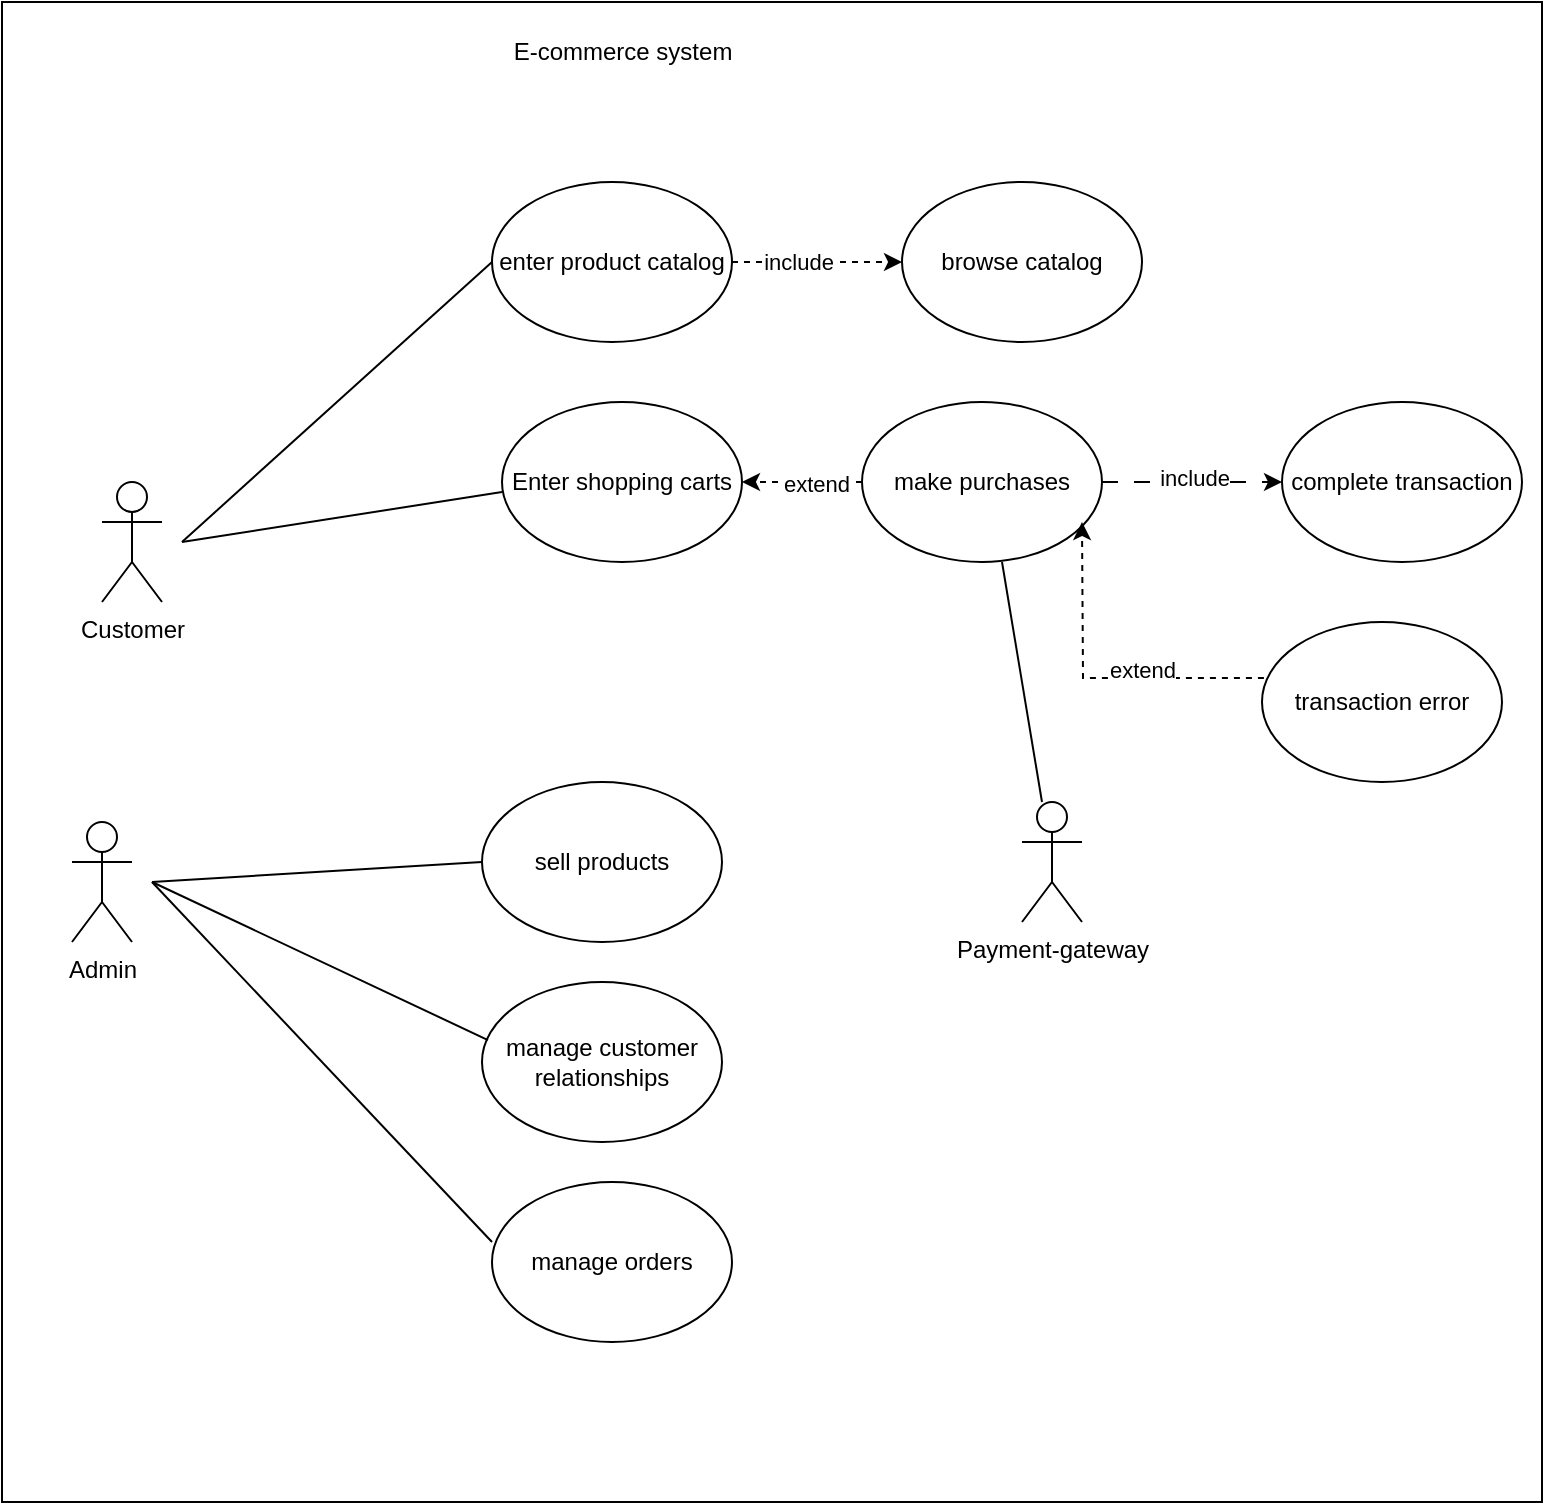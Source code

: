<mxfile version="28.2.5">
  <diagram name="Page-1" id="jIhs1a7BguIBXvsB0KyY">
    <mxGraphModel dx="651" dy="1111" grid="1" gridSize="10" guides="1" tooltips="1" connect="1" arrows="1" fold="1" page="1" pageScale="1" pageWidth="850" pageHeight="1100" math="0" shadow="0">
      <root>
        <mxCell id="0" />
        <mxCell id="1" parent="0" />
        <mxCell id="vS4M0_wavtUfUrCv5dpx-59" value="" style="rounded=0;whiteSpace=wrap;html=1;" vertex="1" parent="1">
          <mxGeometry x="130" y="90" width="770" height="750" as="geometry" />
        </mxCell>
        <mxCell id="vS4M0_wavtUfUrCv5dpx-1" value="E&lt;span style=&quot;background-color: transparent; color: light-dark(rgb(0, 0, 0), rgb(255, 255, 255));&quot;&gt;-commerce system&lt;/span&gt;" style="text;html=1;align=center;verticalAlign=middle;resizable=0;points=[];autosize=1;strokeColor=none;fillColor=none;" vertex="1" parent="1">
          <mxGeometry x="375" y="100" width="130" height="30" as="geometry" />
        </mxCell>
        <mxCell id="vS4M0_wavtUfUrCv5dpx-52" style="edgeStyle=orthogonalEdgeStyle;rounded=0;orthogonalLoop=1;jettySize=auto;html=1;exitX=1;exitY=0.5;exitDx=0;exitDy=0;entryX=0;entryY=0.5;entryDx=0;entryDy=0;dashed=1;" edge="1" parent="1" source="vS4M0_wavtUfUrCv5dpx-2" target="vS4M0_wavtUfUrCv5dpx-32">
          <mxGeometry relative="1" as="geometry" />
        </mxCell>
        <mxCell id="vS4M0_wavtUfUrCv5dpx-53" value="include" style="edgeLabel;html=1;align=center;verticalAlign=middle;resizable=0;points=[];" vertex="1" connectable="0" parent="vS4M0_wavtUfUrCv5dpx-52">
          <mxGeometry x="-0.236" relative="1" as="geometry">
            <mxPoint as="offset" />
          </mxGeometry>
        </mxCell>
        <mxCell id="vS4M0_wavtUfUrCv5dpx-2" value="enter product catalog" style="ellipse;whiteSpace=wrap;html=1;" vertex="1" parent="1">
          <mxGeometry x="375" y="180" width="120" height="80" as="geometry" />
        </mxCell>
        <mxCell id="vS4M0_wavtUfUrCv5dpx-4" value="Enter shopping carts" style="ellipse;whiteSpace=wrap;html=1;" vertex="1" parent="1">
          <mxGeometry x="380" y="290" width="120" height="80" as="geometry" />
        </mxCell>
        <mxCell id="vS4M0_wavtUfUrCv5dpx-5" value="Customer" style="shape=umlActor;verticalLabelPosition=bottom;verticalAlign=top;html=1;outlineConnect=0;" vertex="1" parent="1">
          <mxGeometry x="180" y="330" width="30" height="60" as="geometry" />
        </mxCell>
        <mxCell id="vS4M0_wavtUfUrCv5dpx-6" value="complete transaction" style="ellipse;whiteSpace=wrap;html=1;" vertex="1" parent="1">
          <mxGeometry x="770" y="290" width="120" height="80" as="geometry" />
        </mxCell>
        <mxCell id="vS4M0_wavtUfUrCv5dpx-18" style="edgeStyle=orthogonalEdgeStyle;rounded=0;orthogonalLoop=1;jettySize=auto;html=1;dashed=1;dashPattern=8 8;" edge="1" parent="1" source="vS4M0_wavtUfUrCv5dpx-8" target="vS4M0_wavtUfUrCv5dpx-6">
          <mxGeometry relative="1" as="geometry" />
        </mxCell>
        <mxCell id="vS4M0_wavtUfUrCv5dpx-19" value="include" style="edgeLabel;html=1;align=center;verticalAlign=middle;resizable=0;points=[];" vertex="1" connectable="0" parent="vS4M0_wavtUfUrCv5dpx-18">
          <mxGeometry x="0.013" y="2" relative="1" as="geometry">
            <mxPoint as="offset" />
          </mxGeometry>
        </mxCell>
        <mxCell id="vS4M0_wavtUfUrCv5dpx-34" style="edgeStyle=orthogonalEdgeStyle;rounded=0;orthogonalLoop=1;jettySize=auto;html=1;exitX=0;exitY=0.5;exitDx=0;exitDy=0;entryX=1;entryY=0.5;entryDx=0;entryDy=0;dashed=1;" edge="1" parent="1" source="vS4M0_wavtUfUrCv5dpx-8" target="vS4M0_wavtUfUrCv5dpx-4">
          <mxGeometry relative="1" as="geometry" />
        </mxCell>
        <mxCell id="vS4M0_wavtUfUrCv5dpx-35" value="extend" style="edgeLabel;html=1;align=center;verticalAlign=middle;resizable=0;points=[];" vertex="1" connectable="0" parent="vS4M0_wavtUfUrCv5dpx-34">
          <mxGeometry x="-0.233" y="1" relative="1" as="geometry">
            <mxPoint as="offset" />
          </mxGeometry>
        </mxCell>
        <mxCell id="vS4M0_wavtUfUrCv5dpx-8" value="make purchases" style="ellipse;whiteSpace=wrap;html=1;" vertex="1" parent="1">
          <mxGeometry x="560" y="290" width="120" height="80" as="geometry" />
        </mxCell>
        <mxCell id="vS4M0_wavtUfUrCv5dpx-20" value="" style="endArrow=none;html=1;rounded=0;entryX=0;entryY=0.5;entryDx=0;entryDy=0;" edge="1" parent="1" target="vS4M0_wavtUfUrCv5dpx-2">
          <mxGeometry width="50" height="50" relative="1" as="geometry">
            <mxPoint x="220" y="360" as="sourcePoint" />
            <mxPoint x="270" y="305" as="targetPoint" />
          </mxGeometry>
        </mxCell>
        <mxCell id="vS4M0_wavtUfUrCv5dpx-21" value="" style="endArrow=none;html=1;rounded=0;" edge="1" parent="1">
          <mxGeometry width="50" height="50" relative="1" as="geometry">
            <mxPoint x="220" y="360" as="sourcePoint" />
            <mxPoint x="380" y="335" as="targetPoint" />
          </mxGeometry>
        </mxCell>
        <mxCell id="vS4M0_wavtUfUrCv5dpx-25" value="Payment-gateway" style="shape=umlActor;verticalLabelPosition=bottom;verticalAlign=top;html=1;outlineConnect=0;" vertex="1" parent="1">
          <mxGeometry x="640" y="490" width="30" height="60" as="geometry" />
        </mxCell>
        <mxCell id="vS4M0_wavtUfUrCv5dpx-32" value="browse catalog" style="ellipse;whiteSpace=wrap;html=1;" vertex="1" parent="1">
          <mxGeometry x="580" y="180" width="120" height="80" as="geometry" />
        </mxCell>
        <mxCell id="vS4M0_wavtUfUrCv5dpx-37" value="" style="endArrow=none;html=1;rounded=0;" edge="1" parent="1" source="vS4M0_wavtUfUrCv5dpx-25">
          <mxGeometry width="50" height="50" relative="1" as="geometry">
            <mxPoint x="580" y="420" as="sourcePoint" />
            <mxPoint x="630" y="370" as="targetPoint" />
          </mxGeometry>
        </mxCell>
        <mxCell id="vS4M0_wavtUfUrCv5dpx-45" value="manage orders" style="ellipse;whiteSpace=wrap;html=1;" vertex="1" parent="1">
          <mxGeometry x="375" y="680" width="120" height="80" as="geometry" />
        </mxCell>
        <mxCell id="vS4M0_wavtUfUrCv5dpx-46" value="Admin" style="shape=umlActor;verticalLabelPosition=bottom;verticalAlign=top;html=1;outlineConnect=0;" vertex="1" parent="1">
          <mxGeometry x="165" y="500" width="30" height="60" as="geometry" />
        </mxCell>
        <mxCell id="vS4M0_wavtUfUrCv5dpx-47" value="manage customer relationships" style="ellipse;whiteSpace=wrap;html=1;" vertex="1" parent="1">
          <mxGeometry x="370" y="580" width="120" height="80" as="geometry" />
        </mxCell>
        <mxCell id="vS4M0_wavtUfUrCv5dpx-48" value="" style="endArrow=none;html=1;rounded=0;entryX=0.025;entryY=0.363;entryDx=0;entryDy=0;entryPerimeter=0;" edge="1" parent="1" target="vS4M0_wavtUfUrCv5dpx-47">
          <mxGeometry width="50" height="50" relative="1" as="geometry">
            <mxPoint x="205" y="530" as="sourcePoint" />
            <mxPoint x="265" y="380" as="targetPoint" />
          </mxGeometry>
        </mxCell>
        <mxCell id="vS4M0_wavtUfUrCv5dpx-49" value="sell products" style="ellipse;whiteSpace=wrap;html=1;" vertex="1" parent="1">
          <mxGeometry x="370" y="480" width="120" height="80" as="geometry" />
        </mxCell>
        <mxCell id="vS4M0_wavtUfUrCv5dpx-50" value="" style="endArrow=none;html=1;rounded=0;entryX=0;entryY=0.5;entryDx=0;entryDy=0;" edge="1" parent="1" target="vS4M0_wavtUfUrCv5dpx-49">
          <mxGeometry width="50" height="50" relative="1" as="geometry">
            <mxPoint x="205" y="530" as="sourcePoint" />
            <mxPoint x="255" y="480" as="targetPoint" />
          </mxGeometry>
        </mxCell>
        <mxCell id="vS4M0_wavtUfUrCv5dpx-51" value="" style="endArrow=none;html=1;rounded=0;entryX=0;entryY=0.375;entryDx=0;entryDy=0;entryPerimeter=0;" edge="1" parent="1" target="vS4M0_wavtUfUrCv5dpx-45">
          <mxGeometry width="50" height="50" relative="1" as="geometry">
            <mxPoint x="205" y="530" as="sourcePoint" />
            <mxPoint x="235" y="570" as="targetPoint" />
          </mxGeometry>
        </mxCell>
        <mxCell id="vS4M0_wavtUfUrCv5dpx-57" style="edgeStyle=orthogonalEdgeStyle;rounded=0;orthogonalLoop=1;jettySize=auto;html=1;exitX=0.058;exitY=0.35;exitDx=0;exitDy=0;exitPerimeter=0;dashed=1;" edge="1" parent="1" source="vS4M0_wavtUfUrCv5dpx-56">
          <mxGeometry relative="1" as="geometry">
            <mxPoint x="790" y="420" as="sourcePoint" />
            <mxPoint x="670" y="350" as="targetPoint" />
          </mxGeometry>
        </mxCell>
        <mxCell id="vS4M0_wavtUfUrCv5dpx-58" value="extend" style="edgeLabel;html=1;align=center;verticalAlign=middle;resizable=0;points=[];" vertex="1" connectable="0" parent="vS4M0_wavtUfUrCv5dpx-57">
          <mxGeometry x="-0.226" y="-4" relative="1" as="geometry">
            <mxPoint as="offset" />
          </mxGeometry>
        </mxCell>
        <mxCell id="vS4M0_wavtUfUrCv5dpx-56" value="transaction error" style="ellipse;whiteSpace=wrap;html=1;" vertex="1" parent="1">
          <mxGeometry x="760" y="400" width="120" height="80" as="geometry" />
        </mxCell>
      </root>
    </mxGraphModel>
  </diagram>
</mxfile>
